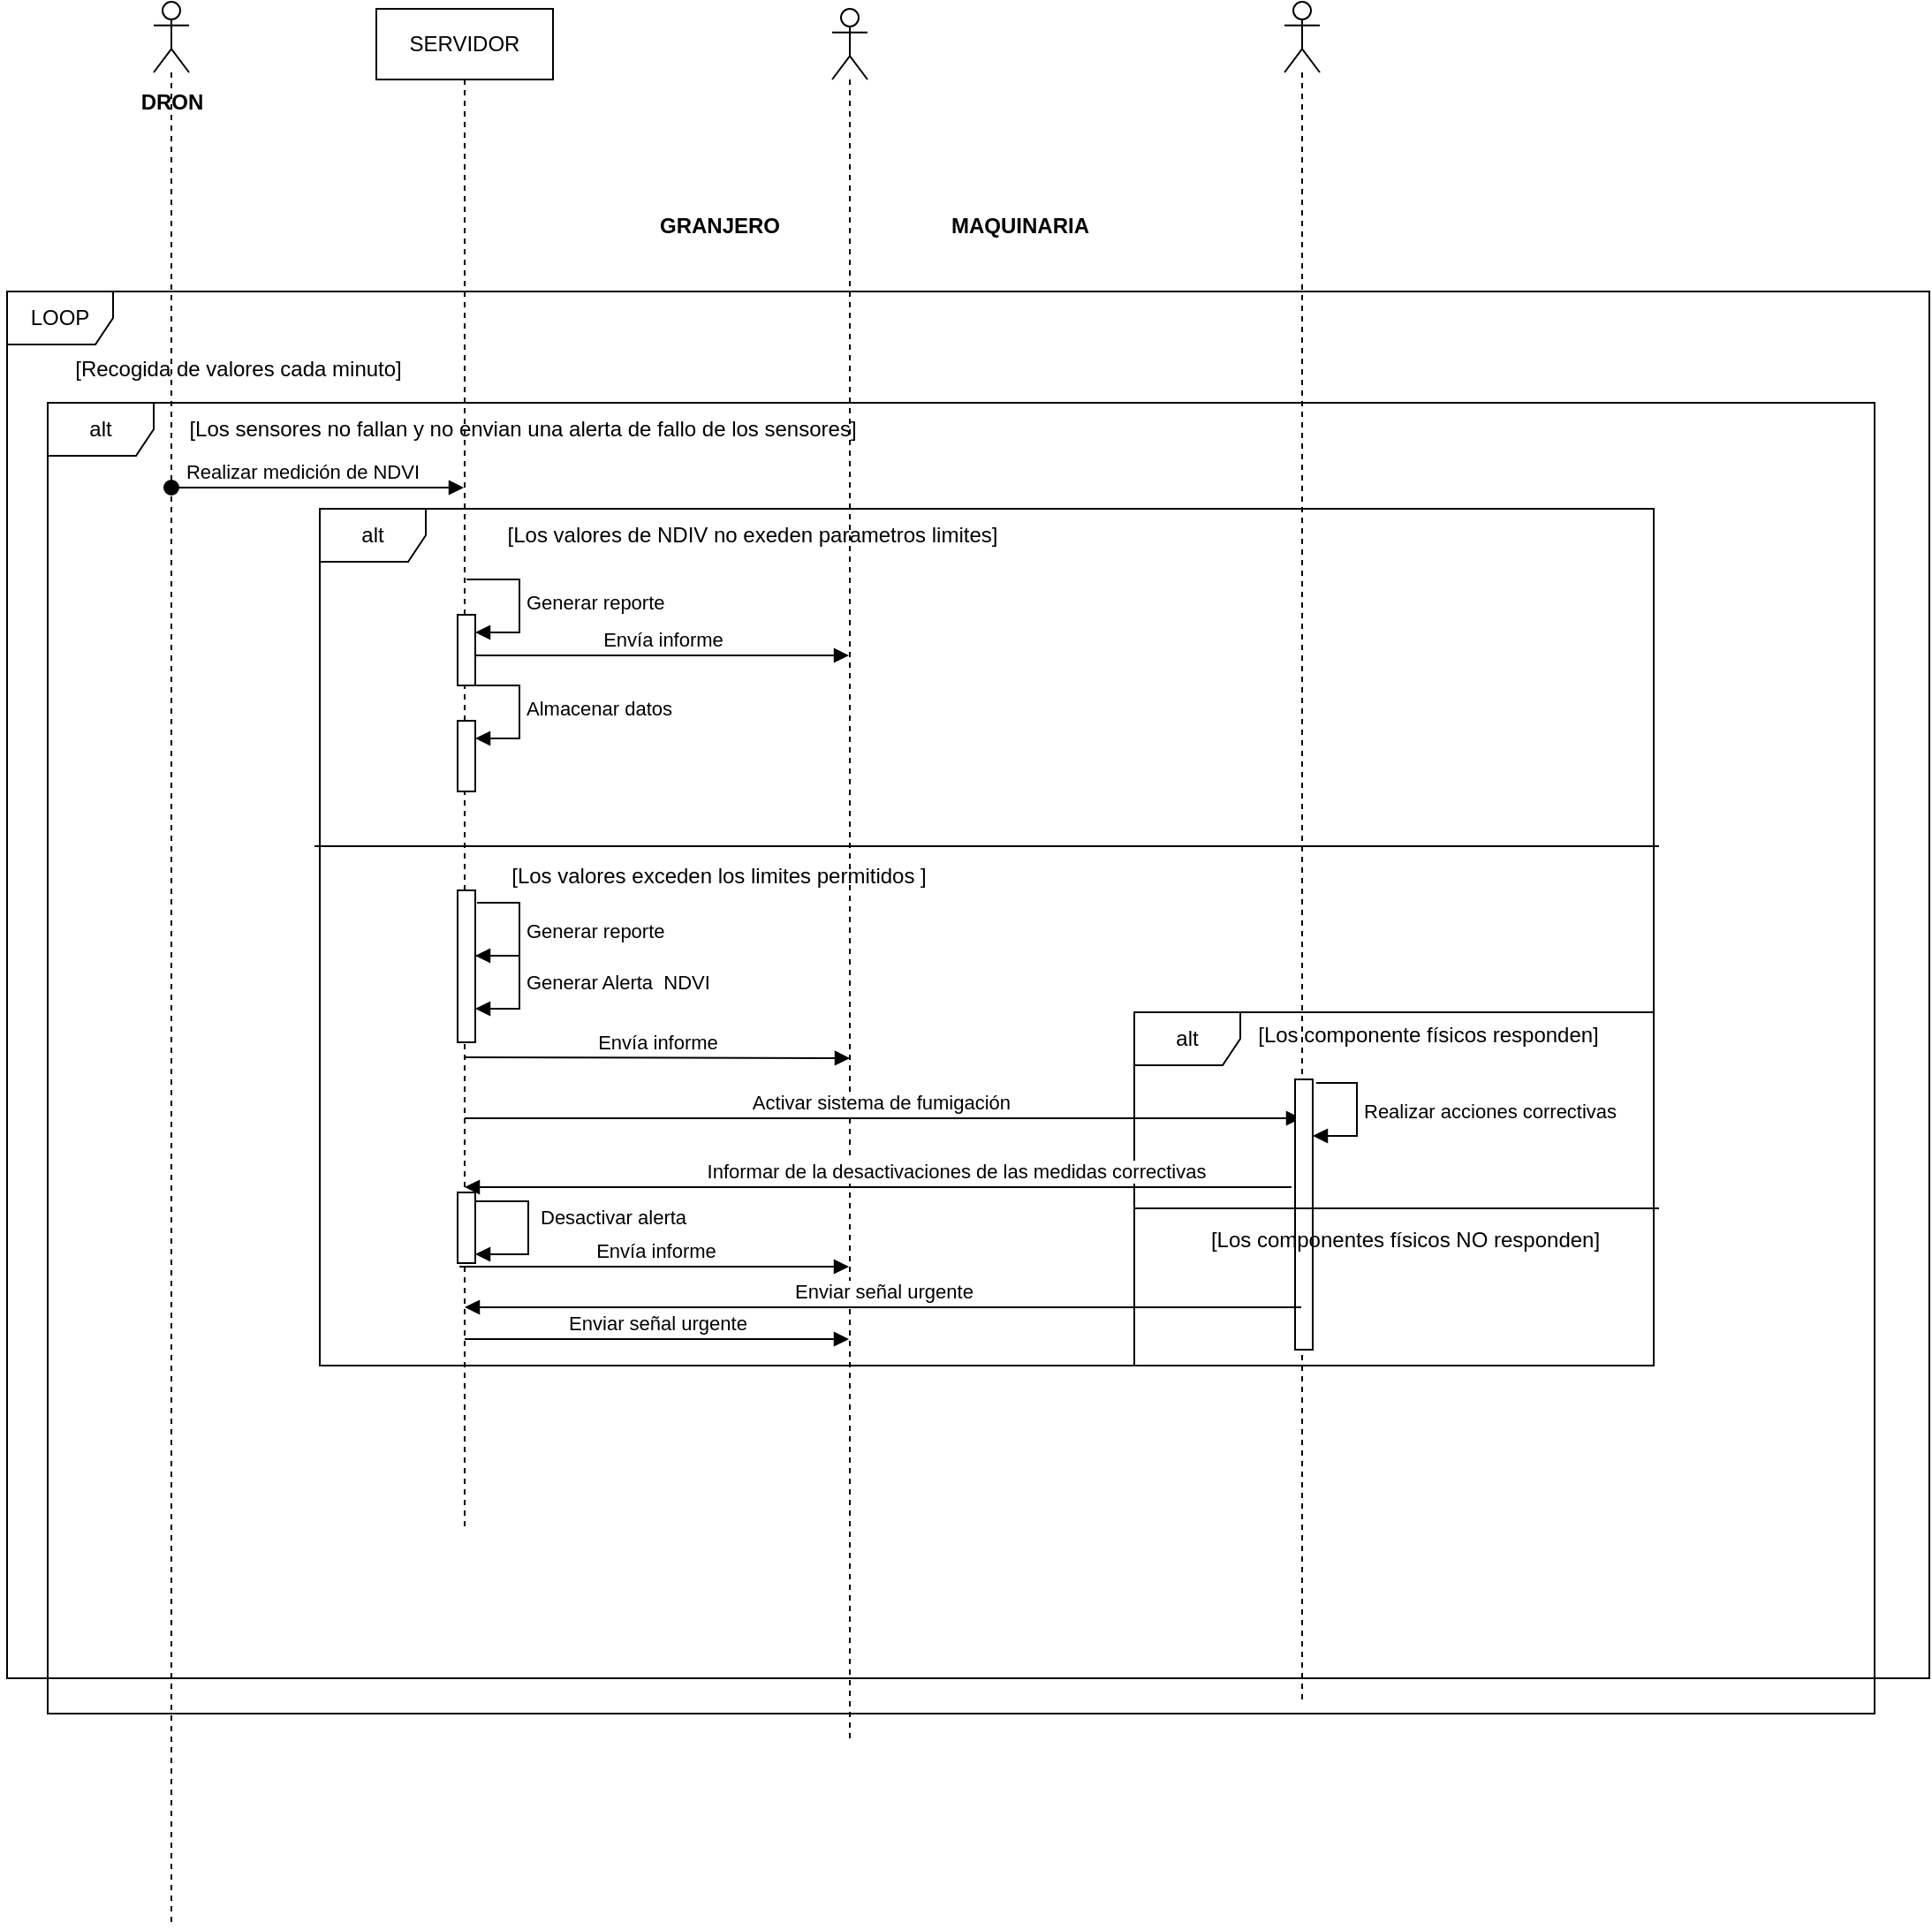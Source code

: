 <mxfile version="21.2.9" type="github">
  <diagram name="Página-1" id="fcXDd3JpugbJtMnuWOAo">
    <mxGraphModel dx="1134" dy="746" grid="0" gridSize="10" guides="1" tooltips="1" connect="1" arrows="1" fold="1" page="1" pageScale="1" pageWidth="1169" pageHeight="827" math="0" shadow="0">
      <root>
        <mxCell id="0" />
        <mxCell id="1" parent="0" />
        <mxCell id="J_pL0vdIwRtXVegt1JQ--8" value="LOOP" style="shape=umlFrame;whiteSpace=wrap;html=1;pointerEvents=0;" vertex="1" parent="1">
          <mxGeometry x="57" y="190" width="1088" height="785" as="geometry" />
        </mxCell>
        <mxCell id="J_pL0vdIwRtXVegt1JQ--9" value="" style="shape=umlLifeline;perimeter=lifelinePerimeter;whiteSpace=wrap;html=1;container=1;dropTarget=0;collapsible=0;recursiveResize=0;outlineConnect=0;portConstraint=eastwest;newEdgeStyle={&quot;edgeStyle&quot;:&quot;elbowEdgeStyle&quot;,&quot;elbow&quot;:&quot;vertical&quot;,&quot;curved&quot;:0,&quot;rounded&quot;:0};participant=umlActor;" vertex="1" parent="1">
          <mxGeometry x="140" y="26" width="20" height="1090" as="geometry" />
        </mxCell>
        <mxCell id="J_pL0vdIwRtXVegt1JQ--10" value="SERVIDOR" style="shape=umlLifeline;perimeter=lifelinePerimeter;whiteSpace=wrap;html=1;container=1;dropTarget=0;collapsible=0;recursiveResize=0;outlineConnect=0;portConstraint=eastwest;newEdgeStyle={&quot;edgeStyle&quot;:&quot;elbowEdgeStyle&quot;,&quot;elbow&quot;:&quot;vertical&quot;,&quot;curved&quot;:0,&quot;rounded&quot;:0};" vertex="1" parent="1">
          <mxGeometry x="266" y="30" width="100" height="862" as="geometry" />
        </mxCell>
        <mxCell id="J_pL0vdIwRtXVegt1JQ--58" value="" style="html=1;points=[];perimeter=orthogonalPerimeter;outlineConnect=0;targetShapes=umlLifeline;portConstraint=eastwest;newEdgeStyle={&quot;edgeStyle&quot;:&quot;elbowEdgeStyle&quot;,&quot;elbow&quot;:&quot;vertical&quot;,&quot;curved&quot;:0,&quot;rounded&quot;:0};" vertex="1" parent="J_pL0vdIwRtXVegt1JQ--10">
          <mxGeometry x="46" y="670" width="10" height="40" as="geometry" />
        </mxCell>
        <mxCell id="J_pL0vdIwRtXVegt1JQ--11" value="" style="shape=umlLifeline;perimeter=lifelinePerimeter;whiteSpace=wrap;html=1;container=1;dropTarget=0;collapsible=0;recursiveResize=0;outlineConnect=0;portConstraint=eastwest;newEdgeStyle={&quot;edgeStyle&quot;:&quot;elbowEdgeStyle&quot;,&quot;elbow&quot;:&quot;vertical&quot;,&quot;curved&quot;:0,&quot;rounded&quot;:0};participant=umlActor;" vertex="1" parent="1">
          <mxGeometry x="524" y="30" width="20" height="982" as="geometry" />
        </mxCell>
        <mxCell id="J_pL0vdIwRtXVegt1JQ--12" value="" style="shape=umlLifeline;perimeter=lifelinePerimeter;whiteSpace=wrap;html=1;container=1;dropTarget=0;collapsible=0;recursiveResize=0;outlineConnect=0;portConstraint=eastwest;newEdgeStyle={&quot;edgeStyle&quot;:&quot;elbowEdgeStyle&quot;,&quot;elbow&quot;:&quot;vertical&quot;,&quot;curved&quot;:0,&quot;rounded&quot;:0};participant=umlActor;" vertex="1" parent="1">
          <mxGeometry x="780" y="26" width="20" height="964" as="geometry" />
        </mxCell>
        <mxCell id="J_pL0vdIwRtXVegt1JQ--13" value="DRON" style="text;align=center;fontStyle=1;verticalAlign=middle;spacingLeft=3;spacingRight=3;strokeColor=none;rotatable=0;points=[[0,0.5],[1,0.5]];portConstraint=eastwest;html=1;" vertex="1" parent="1">
          <mxGeometry x="110" y="70" width="80" height="26" as="geometry" />
        </mxCell>
        <mxCell id="J_pL0vdIwRtXVegt1JQ--14" value="GRANJERO" style="text;align=center;fontStyle=1;verticalAlign=middle;spacingLeft=3;spacingRight=3;strokeColor=none;rotatable=0;points=[[0,0.5],[1,0.5]];portConstraint=eastwest;html=1;" vertex="1" parent="1">
          <mxGeometry x="420" y="140" width="80" height="26" as="geometry" />
        </mxCell>
        <mxCell id="J_pL0vdIwRtXVegt1JQ--15" value="MAQUINARIA" style="text;align=center;fontStyle=1;verticalAlign=middle;spacingLeft=3;spacingRight=3;strokeColor=none;rotatable=0;points=[[0,0.5],[1,0.5]];portConstraint=eastwest;html=1;" vertex="1" parent="1">
          <mxGeometry x="590" y="140" width="80" height="26" as="geometry" />
        </mxCell>
        <mxCell id="J_pL0vdIwRtXVegt1JQ--17" value="[Recogida de valores cada minuto]" style="text;html=1;strokeColor=none;fillColor=none;align=center;verticalAlign=middle;whiteSpace=wrap;rounded=0;" vertex="1" parent="1">
          <mxGeometry x="53" y="219" width="270" height="30" as="geometry" />
        </mxCell>
        <mxCell id="J_pL0vdIwRtXVegt1JQ--18" value="Realizar medición de NDVI" style="html=1;verticalAlign=bottom;startArrow=oval;startFill=1;endArrow=block;startSize=8;edgeStyle=elbowEdgeStyle;elbow=vertical;curved=0;rounded=0;" edge="1" parent="1" source="J_pL0vdIwRtXVegt1JQ--9" target="J_pL0vdIwRtXVegt1JQ--10">
          <mxGeometry x="-0.111" width="60" relative="1" as="geometry">
            <mxPoint x="150" y="262" as="sourcePoint" />
            <mxPoint x="210" y="262" as="targetPoint" />
            <Array as="points">
              <mxPoint x="246" y="301" />
              <mxPoint x="270" y="300" />
              <mxPoint x="204" y="348" />
              <mxPoint x="292" y="343" />
              <mxPoint x="289" y="341" />
              <mxPoint x="215" y="388" />
              <mxPoint x="270" y="333" />
              <mxPoint x="194" y="278" />
              <mxPoint x="252" y="305" />
            </Array>
            <mxPoint as="offset" />
          </mxGeometry>
        </mxCell>
        <mxCell id="J_pL0vdIwRtXVegt1JQ--23" value="alt" style="shape=umlFrame;whiteSpace=wrap;html=1;pointerEvents=0;" vertex="1" parent="1">
          <mxGeometry x="80" y="253" width="1034" height="742" as="geometry" />
        </mxCell>
        <mxCell id="J_pL0vdIwRtXVegt1JQ--24" value="[Los sensores no fallan y no envian una alerta de fallo de los sensores]" style="text;html=1;strokeColor=none;fillColor=none;align=center;verticalAlign=middle;whiteSpace=wrap;rounded=0;" vertex="1" parent="1">
          <mxGeometry x="116" y="253" width="466" height="30" as="geometry" />
        </mxCell>
        <mxCell id="J_pL0vdIwRtXVegt1JQ--25" value="alt" style="shape=umlFrame;whiteSpace=wrap;html=1;pointerEvents=0;" vertex="1" parent="1">
          <mxGeometry x="234" y="313" width="755" height="485" as="geometry" />
        </mxCell>
        <mxCell id="J_pL0vdIwRtXVegt1JQ--26" value="[Los valores de NDIV no exeden parametros limites]" style="text;html=1;strokeColor=none;fillColor=none;align=center;verticalAlign=middle;whiteSpace=wrap;rounded=0;" vertex="1" parent="1">
          <mxGeometry x="285" y="313" width="388" height="30" as="geometry" />
        </mxCell>
        <mxCell id="J_pL0vdIwRtXVegt1JQ--28" value="" style="html=1;points=[];perimeter=orthogonalPerimeter;outlineConnect=0;targetShapes=umlLifeline;portConstraint=eastwest;newEdgeStyle={&quot;edgeStyle&quot;:&quot;elbowEdgeStyle&quot;,&quot;elbow&quot;:&quot;vertical&quot;,&quot;curved&quot;:0,&quot;rounded&quot;:0};" vertex="1" parent="1">
          <mxGeometry x="312" y="373" width="10" height="40" as="geometry" />
        </mxCell>
        <mxCell id="J_pL0vdIwRtXVegt1JQ--29" value="Generar reporte" style="html=1;align=left;spacingLeft=2;endArrow=block;rounded=0;edgeStyle=orthogonalEdgeStyle;curved=0;rounded=0;" edge="1" target="J_pL0vdIwRtXVegt1JQ--28" parent="1">
          <mxGeometry relative="1" as="geometry">
            <mxPoint x="317" y="353" as="sourcePoint" />
            <Array as="points">
              <mxPoint x="347" y="383" />
            </Array>
          </mxGeometry>
        </mxCell>
        <mxCell id="J_pL0vdIwRtXVegt1JQ--33" value="" style="html=1;points=[];perimeter=orthogonalPerimeter;outlineConnect=0;targetShapes=umlLifeline;portConstraint=eastwest;newEdgeStyle={&quot;edgeStyle&quot;:&quot;elbowEdgeStyle&quot;,&quot;elbow&quot;:&quot;vertical&quot;,&quot;curved&quot;:0,&quot;rounded&quot;:0};" vertex="1" parent="1">
          <mxGeometry x="312" y="433" width="10" height="40" as="geometry" />
        </mxCell>
        <mxCell id="J_pL0vdIwRtXVegt1JQ--34" value="Almacenar datos" style="html=1;align=left;spacingLeft=2;endArrow=block;rounded=0;edgeStyle=orthogonalEdgeStyle;curved=0;rounded=0;" edge="1" target="J_pL0vdIwRtXVegt1JQ--33" parent="1">
          <mxGeometry relative="1" as="geometry">
            <mxPoint x="317" y="413" as="sourcePoint" />
            <Array as="points">
              <mxPoint x="347" y="443" />
            </Array>
          </mxGeometry>
        </mxCell>
        <mxCell id="J_pL0vdIwRtXVegt1JQ--38" value="Envía informe" style="html=1;verticalAlign=bottom;endArrow=block;edgeStyle=elbowEdgeStyle;elbow=vertical;curved=0;rounded=0;" edge="1" parent="1" target="J_pL0vdIwRtXVegt1JQ--11">
          <mxGeometry width="80" relative="1" as="geometry">
            <mxPoint x="322" y="396" as="sourcePoint" />
            <mxPoint x="402" y="396" as="targetPoint" />
          </mxGeometry>
        </mxCell>
        <mxCell id="J_pL0vdIwRtXVegt1JQ--39" value="" style="line;strokeWidth=1;fillColor=none;align=left;verticalAlign=middle;spacingTop=-1;spacingLeft=3;spacingRight=3;rotatable=0;labelPosition=right;points=[];portConstraint=eastwest;strokeColor=inherit;" vertex="1" parent="1">
          <mxGeometry x="231" y="500" width="761" height="8" as="geometry" />
        </mxCell>
        <mxCell id="J_pL0vdIwRtXVegt1JQ--40" value="[Los valores exceden los limites permitidos ]" style="text;html=1;strokeColor=none;fillColor=none;align=center;verticalAlign=middle;whiteSpace=wrap;rounded=0;" vertex="1" parent="1">
          <mxGeometry x="292" y="506" width="336" height="30" as="geometry" />
        </mxCell>
        <mxCell id="J_pL0vdIwRtXVegt1JQ--41" value="" style="html=1;points=[];perimeter=orthogonalPerimeter;outlineConnect=0;targetShapes=umlLifeline;portConstraint=eastwest;newEdgeStyle={&quot;edgeStyle&quot;:&quot;elbowEdgeStyle&quot;,&quot;elbow&quot;:&quot;vertical&quot;,&quot;curved&quot;:0,&quot;rounded&quot;:0};" vertex="1" parent="1">
          <mxGeometry x="312" y="529" width="10" height="86" as="geometry" />
        </mxCell>
        <mxCell id="J_pL0vdIwRtXVegt1JQ--42" value="Generar reporte" style="html=1;align=left;spacingLeft=2;endArrow=block;rounded=0;edgeStyle=orthogonalEdgeStyle;curved=0;rounded=0;" edge="1" parent="1" target="J_pL0vdIwRtXVegt1JQ--41">
          <mxGeometry relative="1" as="geometry">
            <mxPoint x="323" y="536" as="sourcePoint" />
            <Array as="points">
              <mxPoint x="347" y="566" />
            </Array>
          </mxGeometry>
        </mxCell>
        <mxCell id="J_pL0vdIwRtXVegt1JQ--45" value="Envía informe" style="html=1;verticalAlign=bottom;endArrow=block;edgeStyle=elbowEdgeStyle;elbow=vertical;curved=0;rounded=0;" edge="1" parent="1">
          <mxGeometry width="80" relative="1" as="geometry">
            <mxPoint x="316" y="623.5" as="sourcePoint" />
            <mxPoint x="534" y="624.5" as="targetPoint" />
          </mxGeometry>
        </mxCell>
        <mxCell id="J_pL0vdIwRtXVegt1JQ--47" value="Generar Alerta&amp;nbsp; NDVI" style="html=1;align=left;spacingLeft=2;endArrow=block;rounded=0;edgeStyle=orthogonalEdgeStyle;curved=0;rounded=0;" edge="1" target="J_pL0vdIwRtXVegt1JQ--41" parent="1">
          <mxGeometry relative="1" as="geometry">
            <mxPoint x="322" y="566" as="sourcePoint" />
            <Array as="points">
              <mxPoint x="347" y="566" />
              <mxPoint x="347" y="596" />
            </Array>
            <mxPoint x="327.0" y="596.0" as="targetPoint" />
            <mxPoint as="offset" />
          </mxGeometry>
        </mxCell>
        <mxCell id="J_pL0vdIwRtXVegt1JQ--49" value="Activar sistema de fumigación&amp;nbsp;" style="html=1;verticalAlign=bottom;endArrow=block;edgeStyle=elbowEdgeStyle;elbow=vertical;curved=0;rounded=0;" edge="1" parent="1" source="J_pL0vdIwRtXVegt1JQ--10" target="J_pL0vdIwRtXVegt1JQ--12">
          <mxGeometry width="80" relative="1" as="geometry">
            <mxPoint x="350" y="665" as="sourcePoint" />
            <mxPoint x="430" y="665" as="targetPoint" />
            <Array as="points">
              <mxPoint x="648" y="658" />
              <mxPoint x="407" y="658" />
            </Array>
          </mxGeometry>
        </mxCell>
        <mxCell id="J_pL0vdIwRtXVegt1JQ--50" value="alt" style="shape=umlFrame;whiteSpace=wrap;html=1;pointerEvents=0;" vertex="1" parent="1">
          <mxGeometry x="695" y="598" width="294" height="200" as="geometry" />
        </mxCell>
        <mxCell id="J_pL0vdIwRtXVegt1JQ--51" value="[Los componente físicos responden]" style="text;html=1;align=center;verticalAlign=middle;resizable=0;points=[];autosize=1;strokeColor=none;fillColor=none;" vertex="1" parent="1">
          <mxGeometry x="755" y="598" width="211" height="26" as="geometry" />
        </mxCell>
        <mxCell id="J_pL0vdIwRtXVegt1JQ--52" value="" style="html=1;points=[];perimeter=orthogonalPerimeter;outlineConnect=0;targetShapes=umlLifeline;portConstraint=eastwest;newEdgeStyle={&quot;edgeStyle&quot;:&quot;elbowEdgeStyle&quot;,&quot;elbow&quot;:&quot;vertical&quot;,&quot;curved&quot;:0,&quot;rounded&quot;:0};" vertex="1" parent="1">
          <mxGeometry x="786" y="636" width="10" height="153" as="geometry" />
        </mxCell>
        <mxCell id="J_pL0vdIwRtXVegt1JQ--53" value="Realizar acciones correctivas" style="html=1;align=left;spacingLeft=2;endArrow=block;rounded=0;edgeStyle=orthogonalEdgeStyle;curved=0;rounded=0;" edge="1" target="J_pL0vdIwRtXVegt1JQ--52" parent="1">
          <mxGeometry relative="1" as="geometry">
            <mxPoint x="798" y="638" as="sourcePoint" />
            <Array as="points">
              <mxPoint x="821" y="668" />
            </Array>
          </mxGeometry>
        </mxCell>
        <mxCell id="J_pL0vdIwRtXVegt1JQ--54" value="" style="line;strokeWidth=1;fillColor=none;align=left;verticalAlign=middle;spacingTop=-1;spacingLeft=3;spacingRight=3;rotatable=0;labelPosition=right;points=[];portConstraint=eastwest;strokeColor=inherit;" vertex="1" parent="1">
          <mxGeometry x="695" y="705" width="297" height="8" as="geometry" />
        </mxCell>
        <mxCell id="J_pL0vdIwRtXVegt1JQ--56" value="Informar de la desactivaciones de las medidas correctivas" style="html=1;verticalAlign=bottom;endArrow=block;edgeStyle=elbowEdgeStyle;elbow=vertical;curved=0;rounded=0;" edge="1" parent="1" target="J_pL0vdIwRtXVegt1JQ--10">
          <mxGeometry width="80" relative="1" as="geometry">
            <mxPoint x="697" y="697" as="sourcePoint" />
            <mxPoint x="777" y="697" as="targetPoint" />
            <Array as="points">
              <mxPoint x="784" y="697" />
            </Array>
          </mxGeometry>
        </mxCell>
        <mxCell id="J_pL0vdIwRtXVegt1JQ--62" value="Desactivar alerta" style="html=1;align=left;spacingLeft=2;endArrow=block;rounded=0;edgeStyle=orthogonalEdgeStyle;curved=0;rounded=0;" edge="1" parent="1">
          <mxGeometry x="-0.132" y="3" relative="1" as="geometry">
            <mxPoint x="322" y="705" as="sourcePoint" />
            <Array as="points">
              <mxPoint x="352" y="735" />
            </Array>
            <mxPoint x="322" y="735" as="targetPoint" />
            <mxPoint as="offset" />
          </mxGeometry>
        </mxCell>
        <mxCell id="J_pL0vdIwRtXVegt1JQ--63" value="Envía informe" style="html=1;verticalAlign=bottom;endArrow=block;edgeStyle=elbowEdgeStyle;elbow=vertical;curved=0;rounded=0;" edge="1" parent="1" target="J_pL0vdIwRtXVegt1JQ--11">
          <mxGeometry width="80" relative="1" as="geometry">
            <mxPoint x="313" y="742" as="sourcePoint" />
            <mxPoint x="393" y="742" as="targetPoint" />
          </mxGeometry>
        </mxCell>
        <mxCell id="J_pL0vdIwRtXVegt1JQ--64" value="[Los componentes físicos NO responden]" style="text;html=1;align=center;verticalAlign=middle;resizable=0;points=[];autosize=1;strokeColor=none;fillColor=none;" vertex="1" parent="1">
          <mxGeometry x="729" y="714" width="238" height="26" as="geometry" />
        </mxCell>
        <mxCell id="J_pL0vdIwRtXVegt1JQ--65" value="Enviar señal urgente" style="html=1;verticalAlign=bottom;endArrow=block;edgeStyle=elbowEdgeStyle;elbow=vertical;curved=0;rounded=0;" edge="1" parent="1" source="J_pL0vdIwRtXVegt1JQ--12" target="J_pL0vdIwRtXVegt1JQ--10">
          <mxGeometry width="80" relative="1" as="geometry">
            <mxPoint x="565" y="773" as="sourcePoint" />
            <mxPoint x="645" y="773" as="targetPoint" />
            <Array as="points">
              <mxPoint x="578" y="765" />
              <mxPoint x="788" y="754" />
            </Array>
          </mxGeometry>
        </mxCell>
        <mxCell id="J_pL0vdIwRtXVegt1JQ--66" value="Enviar señal urgente" style="html=1;verticalAlign=bottom;endArrow=block;edgeStyle=elbowEdgeStyle;elbow=vertical;curved=0;rounded=0;" edge="1" parent="1" target="J_pL0vdIwRtXVegt1JQ--11">
          <mxGeometry width="80" relative="1" as="geometry">
            <mxPoint x="316" y="783" as="sourcePoint" />
            <mxPoint x="396" y="783" as="targetPoint" />
          </mxGeometry>
        </mxCell>
      </root>
    </mxGraphModel>
  </diagram>
</mxfile>
